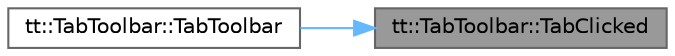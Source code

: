 digraph "tt::TabToolbar::TabClicked"
{
 // LATEX_PDF_SIZE
  bgcolor="transparent";
  edge [fontname=Helvetica,fontsize=10,labelfontname=Helvetica,labelfontsize=10];
  node [fontname=Helvetica,fontsize=10,shape=box,height=0.2,width=0.4];
  rankdir="RL";
  Node1 [id="Node000001",label="tt::TabToolbar::TabClicked",height=0.2,width=0.4,color="gray40", fillcolor="grey60", style="filled", fontcolor="black",tooltip=" "];
  Node1 -> Node2 [id="edge1_Node000001_Node000002",dir="back",color="steelblue1",style="solid",tooltip=" "];
  Node2 [id="Node000002",label="tt::TabToolbar::TabToolbar",height=0.2,width=0.4,color="grey40", fillcolor="white", style="filled",URL="$classtt_1_1_tab_toolbar.html#a10fe2d83acc3bea14ffcef1ca3d581e9",tooltip=" "];
}
